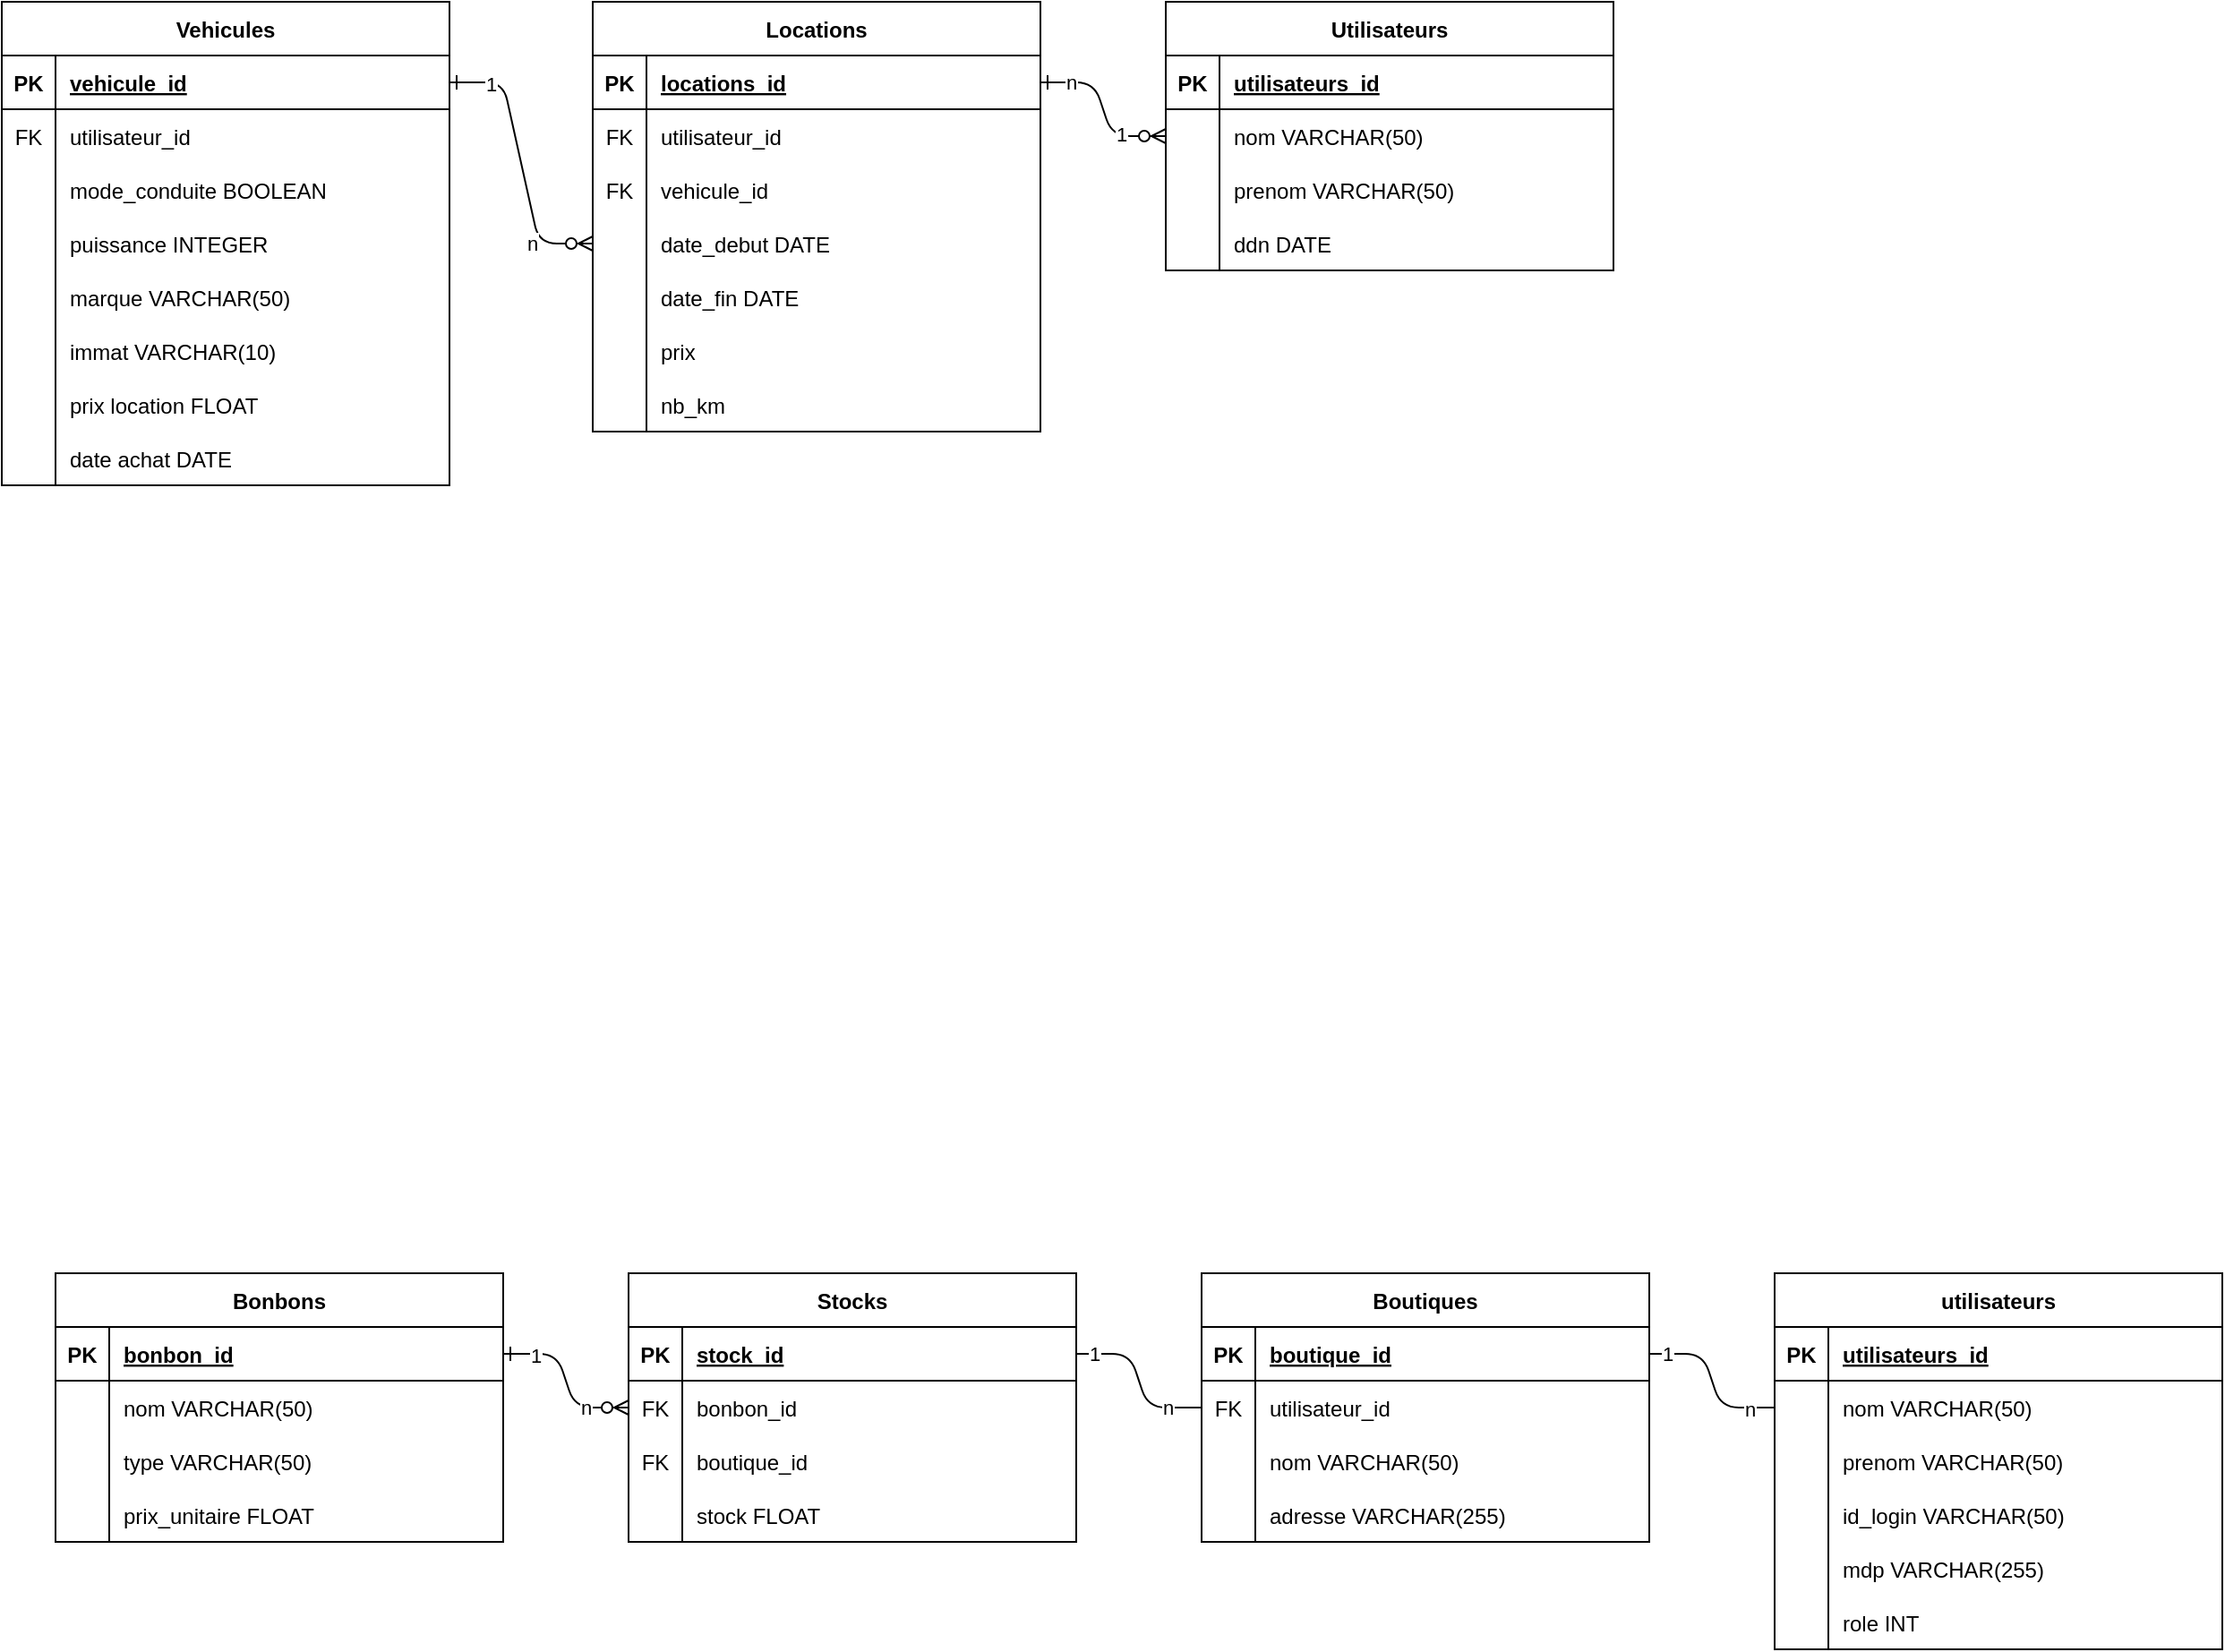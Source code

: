 <mxfile version="24.4.10" type="github">
  <diagram id="R2lEEEUBdFMjLlhIrx00" name="Page-1">
    <mxGraphModel dx="1050" dy="530" grid="1" gridSize="10" guides="1" tooltips="1" connect="1" arrows="1" fold="1" page="1" pageScale="1" pageWidth="1100" pageHeight="850" math="0" shadow="0" extFonts="Permanent Marker^https://fonts.googleapis.com/css?family=Permanent+Marker">
      <root>
        <mxCell id="0" />
        <mxCell id="1" parent="0" />
        <mxCell id="C-vyLk0tnHw3VtMMgP7b-1" value="" style="edgeStyle=entityRelationEdgeStyle;endArrow=ERzeroToMany;startArrow=ERone;endFill=1;startFill=0;exitX=1;exitY=0.5;exitDx=0;exitDy=0;entryX=0;entryY=0.5;entryDx=0;entryDy=0;" parent="1" source="C-vyLk0tnHw3VtMMgP7b-14" target="C-vyLk0tnHw3VtMMgP7b-6" edge="1">
          <mxGeometry width="100" height="100" relative="1" as="geometry">
            <mxPoint x="280" y="610" as="sourcePoint" />
            <mxPoint x="650" y="55" as="targetPoint" />
          </mxGeometry>
        </mxCell>
        <mxCell id="DMLBAsbQ8ZLE9mBOTX4F-30" value="n" style="edgeLabel;html=1;align=center;verticalAlign=middle;resizable=0;points=[];" parent="C-vyLk0tnHw3VtMMgP7b-1" vertex="1" connectable="0">
          <mxGeometry x="-0.82" relative="1" as="geometry">
            <mxPoint x="9" as="offset" />
          </mxGeometry>
        </mxCell>
        <mxCell id="DMLBAsbQ8ZLE9mBOTX4F-31" value="1" style="edgeLabel;html=1;align=center;verticalAlign=middle;resizable=0;points=[];" parent="C-vyLk0tnHw3VtMMgP7b-1" vertex="1" connectable="0">
          <mxGeometry x="0.692" y="1" relative="1" as="geometry">
            <mxPoint x="-11" as="offset" />
          </mxGeometry>
        </mxCell>
        <mxCell id="C-vyLk0tnHw3VtMMgP7b-12" value="" style="edgeStyle=entityRelationEdgeStyle;endArrow=ERzeroToMany;startArrow=ERone;endFill=1;startFill=0;exitX=1;exitY=0.5;exitDx=0;exitDy=0;" parent="1" source="C-vyLk0tnHw3VtMMgP7b-24" target="C-vyLk0tnHw3VtMMgP7b-17" edge="1">
          <mxGeometry width="100" height="100" relative="1" as="geometry">
            <mxPoint x="330" y="120" as="sourcePoint" />
            <mxPoint x="400" y="95" as="targetPoint" />
          </mxGeometry>
        </mxCell>
        <mxCell id="DMLBAsbQ8ZLE9mBOTX4F-35" value="n" style="edgeLabel;html=1;align=center;verticalAlign=middle;resizable=0;points=[];" parent="C-vyLk0tnHw3VtMMgP7b-12" vertex="1" connectable="0">
          <mxGeometry x="0.651" relative="1" as="geometry">
            <mxPoint x="-8" as="offset" />
          </mxGeometry>
        </mxCell>
        <mxCell id="DMLBAsbQ8ZLE9mBOTX4F-36" value="1" style="edgeLabel;html=1;align=center;verticalAlign=middle;resizable=0;points=[];" parent="C-vyLk0tnHw3VtMMgP7b-12" vertex="1" connectable="0">
          <mxGeometry x="-0.836" y="-1" relative="1" as="geometry">
            <mxPoint x="10" as="offset" />
          </mxGeometry>
        </mxCell>
        <mxCell id="C-vyLk0tnHw3VtMMgP7b-2" value="Utilisateurs" style="shape=table;startSize=30;container=1;collapsible=1;childLayout=tableLayout;fixedRows=1;rowLines=0;fontStyle=1;align=center;resizeLast=1;" parent="1" vertex="1">
          <mxGeometry x="660" y="10" width="250" height="150" as="geometry" />
        </mxCell>
        <mxCell id="C-vyLk0tnHw3VtMMgP7b-3" value="" style="shape=partialRectangle;collapsible=0;dropTarget=0;pointerEvents=0;fillColor=none;points=[[0,0.5],[1,0.5]];portConstraint=eastwest;top=0;left=0;right=0;bottom=1;" parent="C-vyLk0tnHw3VtMMgP7b-2" vertex="1">
          <mxGeometry y="30" width="250" height="30" as="geometry" />
        </mxCell>
        <mxCell id="C-vyLk0tnHw3VtMMgP7b-4" value="PK" style="shape=partialRectangle;overflow=hidden;connectable=0;fillColor=none;top=0;left=0;bottom=0;right=0;fontStyle=1;" parent="C-vyLk0tnHw3VtMMgP7b-3" vertex="1">
          <mxGeometry width="30" height="30" as="geometry">
            <mxRectangle width="30" height="30" as="alternateBounds" />
          </mxGeometry>
        </mxCell>
        <mxCell id="C-vyLk0tnHw3VtMMgP7b-5" value="utilisateurs_id" style="shape=partialRectangle;overflow=hidden;connectable=0;fillColor=none;top=0;left=0;bottom=0;right=0;align=left;spacingLeft=6;fontStyle=5;" parent="C-vyLk0tnHw3VtMMgP7b-3" vertex="1">
          <mxGeometry x="30" width="220" height="30" as="geometry">
            <mxRectangle width="220" height="30" as="alternateBounds" />
          </mxGeometry>
        </mxCell>
        <mxCell id="C-vyLk0tnHw3VtMMgP7b-6" value="" style="shape=partialRectangle;collapsible=0;dropTarget=0;pointerEvents=0;fillColor=none;points=[[0,0.5],[1,0.5]];portConstraint=eastwest;top=0;left=0;right=0;bottom=0;" parent="C-vyLk0tnHw3VtMMgP7b-2" vertex="1">
          <mxGeometry y="60" width="250" height="30" as="geometry" />
        </mxCell>
        <mxCell id="C-vyLk0tnHw3VtMMgP7b-7" value="" style="shape=partialRectangle;overflow=hidden;connectable=0;fillColor=none;top=0;left=0;bottom=0;right=0;" parent="C-vyLk0tnHw3VtMMgP7b-6" vertex="1">
          <mxGeometry width="30" height="30" as="geometry">
            <mxRectangle width="30" height="30" as="alternateBounds" />
          </mxGeometry>
        </mxCell>
        <mxCell id="C-vyLk0tnHw3VtMMgP7b-8" value="nom VARCHAR(50)" style="shape=partialRectangle;overflow=hidden;connectable=0;fillColor=none;top=0;left=0;bottom=0;right=0;align=left;spacingLeft=6;" parent="C-vyLk0tnHw3VtMMgP7b-6" vertex="1">
          <mxGeometry x="30" width="220" height="30" as="geometry">
            <mxRectangle width="220" height="30" as="alternateBounds" />
          </mxGeometry>
        </mxCell>
        <mxCell id="C-vyLk0tnHw3VtMMgP7b-9" value="" style="shape=partialRectangle;collapsible=0;dropTarget=0;pointerEvents=0;fillColor=none;points=[[0,0.5],[1,0.5]];portConstraint=eastwest;top=0;left=0;right=0;bottom=0;" parent="C-vyLk0tnHw3VtMMgP7b-2" vertex="1">
          <mxGeometry y="90" width="250" height="30" as="geometry" />
        </mxCell>
        <mxCell id="C-vyLk0tnHw3VtMMgP7b-10" value="" style="shape=partialRectangle;overflow=hidden;connectable=0;fillColor=none;top=0;left=0;bottom=0;right=0;" parent="C-vyLk0tnHw3VtMMgP7b-9" vertex="1">
          <mxGeometry width="30" height="30" as="geometry">
            <mxRectangle width="30" height="30" as="alternateBounds" />
          </mxGeometry>
        </mxCell>
        <mxCell id="C-vyLk0tnHw3VtMMgP7b-11" value="prenom VARCHAR(50)" style="shape=partialRectangle;overflow=hidden;connectable=0;fillColor=none;top=0;left=0;bottom=0;right=0;align=left;spacingLeft=6;" parent="C-vyLk0tnHw3VtMMgP7b-9" vertex="1">
          <mxGeometry x="30" width="220" height="30" as="geometry">
            <mxRectangle width="220" height="30" as="alternateBounds" />
          </mxGeometry>
        </mxCell>
        <mxCell id="DMLBAsbQ8ZLE9mBOTX4F-8" style="shape=partialRectangle;collapsible=0;dropTarget=0;pointerEvents=0;fillColor=none;points=[[0,0.5],[1,0.5]];portConstraint=eastwest;top=0;left=0;right=0;bottom=0;" parent="C-vyLk0tnHw3VtMMgP7b-2" vertex="1">
          <mxGeometry y="120" width="250" height="30" as="geometry" />
        </mxCell>
        <mxCell id="DMLBAsbQ8ZLE9mBOTX4F-9" style="shape=partialRectangle;overflow=hidden;connectable=0;fillColor=none;top=0;left=0;bottom=0;right=0;" parent="DMLBAsbQ8ZLE9mBOTX4F-8" vertex="1">
          <mxGeometry width="30" height="30" as="geometry">
            <mxRectangle width="30" height="30" as="alternateBounds" />
          </mxGeometry>
        </mxCell>
        <mxCell id="DMLBAsbQ8ZLE9mBOTX4F-10" value="ddn DATE" style="shape=partialRectangle;overflow=hidden;connectable=0;fillColor=none;top=0;left=0;bottom=0;right=0;align=left;spacingLeft=6;" parent="DMLBAsbQ8ZLE9mBOTX4F-8" vertex="1">
          <mxGeometry x="30" width="220" height="30" as="geometry">
            <mxRectangle width="220" height="30" as="alternateBounds" />
          </mxGeometry>
        </mxCell>
        <mxCell id="C-vyLk0tnHw3VtMMgP7b-13" value="Locations" style="shape=table;startSize=30;container=1;collapsible=1;childLayout=tableLayout;fixedRows=1;rowLines=0;fontStyle=1;align=center;resizeLast=1;" parent="1" vertex="1">
          <mxGeometry x="340" y="10" width="250" height="240" as="geometry" />
        </mxCell>
        <mxCell id="C-vyLk0tnHw3VtMMgP7b-14" value="" style="shape=partialRectangle;collapsible=0;dropTarget=0;pointerEvents=0;fillColor=none;points=[[0,0.5],[1,0.5]];portConstraint=eastwest;top=0;left=0;right=0;bottom=1;" parent="C-vyLk0tnHw3VtMMgP7b-13" vertex="1">
          <mxGeometry y="30" width="250" height="30" as="geometry" />
        </mxCell>
        <mxCell id="C-vyLk0tnHw3VtMMgP7b-15" value="PK" style="shape=partialRectangle;overflow=hidden;connectable=0;fillColor=none;top=0;left=0;bottom=0;right=0;fontStyle=1;" parent="C-vyLk0tnHw3VtMMgP7b-14" vertex="1">
          <mxGeometry width="30" height="30" as="geometry">
            <mxRectangle width="30" height="30" as="alternateBounds" />
          </mxGeometry>
        </mxCell>
        <mxCell id="C-vyLk0tnHw3VtMMgP7b-16" value="locations_id" style="shape=partialRectangle;overflow=hidden;connectable=0;fillColor=none;top=0;left=0;bottom=0;right=0;align=left;spacingLeft=6;fontStyle=5;" parent="C-vyLk0tnHw3VtMMgP7b-14" vertex="1">
          <mxGeometry x="30" width="220" height="30" as="geometry">
            <mxRectangle width="220" height="30" as="alternateBounds" />
          </mxGeometry>
        </mxCell>
        <mxCell id="DMLBAsbQ8ZLE9mBOTX4F-37" style="shape=partialRectangle;collapsible=0;dropTarget=0;pointerEvents=0;fillColor=none;points=[[0,0.5],[1,0.5]];portConstraint=eastwest;top=0;left=0;right=0;bottom=0;" parent="C-vyLk0tnHw3VtMMgP7b-13" vertex="1">
          <mxGeometry y="60" width="250" height="30" as="geometry" />
        </mxCell>
        <mxCell id="DMLBAsbQ8ZLE9mBOTX4F-38" value="FK" style="shape=partialRectangle;overflow=hidden;connectable=0;fillColor=none;top=0;left=0;bottom=0;right=0;" parent="DMLBAsbQ8ZLE9mBOTX4F-37" vertex="1">
          <mxGeometry width="30" height="30" as="geometry">
            <mxRectangle width="30" height="30" as="alternateBounds" />
          </mxGeometry>
        </mxCell>
        <mxCell id="DMLBAsbQ8ZLE9mBOTX4F-39" value="utilisateur_id" style="shape=partialRectangle;overflow=hidden;connectable=0;fillColor=none;top=0;left=0;bottom=0;right=0;align=left;spacingLeft=6;" parent="DMLBAsbQ8ZLE9mBOTX4F-37" vertex="1">
          <mxGeometry x="30" width="220" height="30" as="geometry">
            <mxRectangle width="220" height="30" as="alternateBounds" />
          </mxGeometry>
        </mxCell>
        <mxCell id="DMLBAsbQ8ZLE9mBOTX4F-40" style="shape=partialRectangle;collapsible=0;dropTarget=0;pointerEvents=0;fillColor=none;points=[[0,0.5],[1,0.5]];portConstraint=eastwest;top=0;left=0;right=0;bottom=0;" parent="C-vyLk0tnHw3VtMMgP7b-13" vertex="1">
          <mxGeometry y="90" width="250" height="30" as="geometry" />
        </mxCell>
        <mxCell id="DMLBAsbQ8ZLE9mBOTX4F-41" value="FK" style="shape=partialRectangle;overflow=hidden;connectable=0;fillColor=none;top=0;left=0;bottom=0;right=0;" parent="DMLBAsbQ8ZLE9mBOTX4F-40" vertex="1">
          <mxGeometry width="30" height="30" as="geometry">
            <mxRectangle width="30" height="30" as="alternateBounds" />
          </mxGeometry>
        </mxCell>
        <mxCell id="DMLBAsbQ8ZLE9mBOTX4F-42" value="vehicule_id" style="shape=partialRectangle;overflow=hidden;connectable=0;fillColor=none;top=0;left=0;bottom=0;right=0;align=left;spacingLeft=6;" parent="DMLBAsbQ8ZLE9mBOTX4F-40" vertex="1">
          <mxGeometry x="30" width="220" height="30" as="geometry">
            <mxRectangle width="220" height="30" as="alternateBounds" />
          </mxGeometry>
        </mxCell>
        <mxCell id="C-vyLk0tnHw3VtMMgP7b-17" value="" style="shape=partialRectangle;collapsible=0;dropTarget=0;pointerEvents=0;fillColor=none;points=[[0,0.5],[1,0.5]];portConstraint=eastwest;top=0;left=0;right=0;bottom=0;" parent="C-vyLk0tnHw3VtMMgP7b-13" vertex="1">
          <mxGeometry y="120" width="250" height="30" as="geometry" />
        </mxCell>
        <mxCell id="C-vyLk0tnHw3VtMMgP7b-18" value="" style="shape=partialRectangle;overflow=hidden;connectable=0;fillColor=none;top=0;left=0;bottom=0;right=0;" parent="C-vyLk0tnHw3VtMMgP7b-17" vertex="1">
          <mxGeometry width="30" height="30" as="geometry">
            <mxRectangle width="30" height="30" as="alternateBounds" />
          </mxGeometry>
        </mxCell>
        <mxCell id="C-vyLk0tnHw3VtMMgP7b-19" value="date_debut DATE" style="shape=partialRectangle;overflow=hidden;connectable=0;fillColor=none;top=0;left=0;bottom=0;right=0;align=left;spacingLeft=6;" parent="C-vyLk0tnHw3VtMMgP7b-17" vertex="1">
          <mxGeometry x="30" width="220" height="30" as="geometry">
            <mxRectangle width="220" height="30" as="alternateBounds" />
          </mxGeometry>
        </mxCell>
        <mxCell id="C-vyLk0tnHw3VtMMgP7b-20" value="" style="shape=partialRectangle;collapsible=0;dropTarget=0;pointerEvents=0;fillColor=none;points=[[0,0.5],[1,0.5]];portConstraint=eastwest;top=0;left=0;right=0;bottom=0;" parent="C-vyLk0tnHw3VtMMgP7b-13" vertex="1">
          <mxGeometry y="150" width="250" height="30" as="geometry" />
        </mxCell>
        <mxCell id="C-vyLk0tnHw3VtMMgP7b-21" value="" style="shape=partialRectangle;overflow=hidden;connectable=0;fillColor=none;top=0;left=0;bottom=0;right=0;" parent="C-vyLk0tnHw3VtMMgP7b-20" vertex="1">
          <mxGeometry width="30" height="30" as="geometry">
            <mxRectangle width="30" height="30" as="alternateBounds" />
          </mxGeometry>
        </mxCell>
        <mxCell id="C-vyLk0tnHw3VtMMgP7b-22" value="date_fin DATE" style="shape=partialRectangle;overflow=hidden;connectable=0;fillColor=none;top=0;left=0;bottom=0;right=0;align=left;spacingLeft=6;" parent="C-vyLk0tnHw3VtMMgP7b-20" vertex="1">
          <mxGeometry x="30" width="220" height="30" as="geometry">
            <mxRectangle width="220" height="30" as="alternateBounds" />
          </mxGeometry>
        </mxCell>
        <mxCell id="DMLBAsbQ8ZLE9mBOTX4F-5" style="shape=partialRectangle;collapsible=0;dropTarget=0;pointerEvents=0;fillColor=none;points=[[0,0.5],[1,0.5]];portConstraint=eastwest;top=0;left=0;right=0;bottom=0;" parent="C-vyLk0tnHw3VtMMgP7b-13" vertex="1">
          <mxGeometry y="180" width="250" height="30" as="geometry" />
        </mxCell>
        <mxCell id="DMLBAsbQ8ZLE9mBOTX4F-6" style="shape=partialRectangle;overflow=hidden;connectable=0;fillColor=none;top=0;left=0;bottom=0;right=0;" parent="DMLBAsbQ8ZLE9mBOTX4F-5" vertex="1">
          <mxGeometry width="30" height="30" as="geometry">
            <mxRectangle width="30" height="30" as="alternateBounds" />
          </mxGeometry>
        </mxCell>
        <mxCell id="DMLBAsbQ8ZLE9mBOTX4F-7" value="prix" style="shape=partialRectangle;overflow=hidden;connectable=0;fillColor=none;top=0;left=0;bottom=0;right=0;align=left;spacingLeft=6;" parent="DMLBAsbQ8ZLE9mBOTX4F-5" vertex="1">
          <mxGeometry x="30" width="220" height="30" as="geometry">
            <mxRectangle width="220" height="30" as="alternateBounds" />
          </mxGeometry>
        </mxCell>
        <mxCell id="DMLBAsbQ8ZLE9mBOTX4F-11" style="shape=partialRectangle;collapsible=0;dropTarget=0;pointerEvents=0;fillColor=none;points=[[0,0.5],[1,0.5]];portConstraint=eastwest;top=0;left=0;right=0;bottom=0;" parent="C-vyLk0tnHw3VtMMgP7b-13" vertex="1">
          <mxGeometry y="210" width="250" height="30" as="geometry" />
        </mxCell>
        <mxCell id="DMLBAsbQ8ZLE9mBOTX4F-12" style="shape=partialRectangle;overflow=hidden;connectable=0;fillColor=none;top=0;left=0;bottom=0;right=0;" parent="DMLBAsbQ8ZLE9mBOTX4F-11" vertex="1">
          <mxGeometry width="30" height="30" as="geometry">
            <mxRectangle width="30" height="30" as="alternateBounds" />
          </mxGeometry>
        </mxCell>
        <mxCell id="DMLBAsbQ8ZLE9mBOTX4F-13" value="nb_km" style="shape=partialRectangle;overflow=hidden;connectable=0;fillColor=none;top=0;left=0;bottom=0;right=0;align=left;spacingLeft=6;" parent="DMLBAsbQ8ZLE9mBOTX4F-11" vertex="1">
          <mxGeometry x="30" width="220" height="30" as="geometry">
            <mxRectangle width="220" height="30" as="alternateBounds" />
          </mxGeometry>
        </mxCell>
        <mxCell id="C-vyLk0tnHw3VtMMgP7b-23" value="Vehicules" style="shape=table;startSize=30;container=1;collapsible=1;childLayout=tableLayout;fixedRows=1;rowLines=0;fontStyle=1;align=center;resizeLast=1;" parent="1" vertex="1">
          <mxGeometry x="10" y="10" width="250" height="270" as="geometry">
            <mxRectangle x="120" y="120" width="90" height="30" as="alternateBounds" />
          </mxGeometry>
        </mxCell>
        <mxCell id="C-vyLk0tnHw3VtMMgP7b-24" value="" style="shape=partialRectangle;collapsible=0;dropTarget=0;pointerEvents=0;fillColor=none;points=[[0,0.5],[1,0.5]];portConstraint=eastwest;top=0;left=0;right=0;bottom=1;" parent="C-vyLk0tnHw3VtMMgP7b-23" vertex="1">
          <mxGeometry y="30" width="250" height="30" as="geometry" />
        </mxCell>
        <mxCell id="C-vyLk0tnHw3VtMMgP7b-25" value="PK" style="shape=partialRectangle;overflow=hidden;connectable=0;fillColor=none;top=0;left=0;bottom=0;right=0;fontStyle=1;" parent="C-vyLk0tnHw3VtMMgP7b-24" vertex="1">
          <mxGeometry width="30" height="30" as="geometry">
            <mxRectangle width="30" height="30" as="alternateBounds" />
          </mxGeometry>
        </mxCell>
        <mxCell id="C-vyLk0tnHw3VtMMgP7b-26" value="vehicule_id" style="shape=partialRectangle;overflow=hidden;connectable=0;fillColor=none;top=0;left=0;bottom=0;right=0;align=left;spacingLeft=6;fontStyle=5;" parent="C-vyLk0tnHw3VtMMgP7b-24" vertex="1">
          <mxGeometry x="30" width="220" height="30" as="geometry">
            <mxRectangle width="220" height="30" as="alternateBounds" />
          </mxGeometry>
        </mxCell>
        <mxCell id="DMLBAsbQ8ZLE9mBOTX4F-32" style="shape=partialRectangle;collapsible=0;dropTarget=0;pointerEvents=0;fillColor=none;points=[[0,0.5],[1,0.5]];portConstraint=eastwest;top=0;left=0;right=0;bottom=0;" parent="C-vyLk0tnHw3VtMMgP7b-23" vertex="1">
          <mxGeometry y="60" width="250" height="30" as="geometry" />
        </mxCell>
        <mxCell id="DMLBAsbQ8ZLE9mBOTX4F-33" value="FK" style="shape=partialRectangle;overflow=hidden;connectable=0;fillColor=none;top=0;left=0;bottom=0;right=0;" parent="DMLBAsbQ8ZLE9mBOTX4F-32" vertex="1">
          <mxGeometry width="30" height="30" as="geometry">
            <mxRectangle width="30" height="30" as="alternateBounds" />
          </mxGeometry>
        </mxCell>
        <mxCell id="DMLBAsbQ8ZLE9mBOTX4F-34" value="utilisateur_id" style="shape=partialRectangle;overflow=hidden;connectable=0;fillColor=none;top=0;left=0;bottom=0;right=0;align=left;spacingLeft=6;" parent="DMLBAsbQ8ZLE9mBOTX4F-32" vertex="1">
          <mxGeometry x="30" width="220" height="30" as="geometry">
            <mxRectangle width="220" height="30" as="alternateBounds" />
          </mxGeometry>
        </mxCell>
        <mxCell id="C-vyLk0tnHw3VtMMgP7b-27" value="" style="shape=partialRectangle;collapsible=0;dropTarget=0;pointerEvents=0;fillColor=none;points=[[0,0.5],[1,0.5]];portConstraint=eastwest;top=0;left=0;right=0;bottom=0;" parent="C-vyLk0tnHw3VtMMgP7b-23" vertex="1">
          <mxGeometry y="90" width="250" height="30" as="geometry" />
        </mxCell>
        <mxCell id="C-vyLk0tnHw3VtMMgP7b-28" value="" style="shape=partialRectangle;overflow=hidden;connectable=0;fillColor=none;top=0;left=0;bottom=0;right=0;" parent="C-vyLk0tnHw3VtMMgP7b-27" vertex="1">
          <mxGeometry width="30" height="30" as="geometry">
            <mxRectangle width="30" height="30" as="alternateBounds" />
          </mxGeometry>
        </mxCell>
        <mxCell id="C-vyLk0tnHw3VtMMgP7b-29" value="mode_conduite BOOLEAN" style="shape=partialRectangle;overflow=hidden;connectable=0;fillColor=none;top=0;left=0;bottom=0;right=0;align=left;spacingLeft=6;" parent="C-vyLk0tnHw3VtMMgP7b-27" vertex="1">
          <mxGeometry x="30" width="220" height="30" as="geometry">
            <mxRectangle width="220" height="30" as="alternateBounds" />
          </mxGeometry>
        </mxCell>
        <mxCell id="DMLBAsbQ8ZLE9mBOTX4F-27" style="shape=partialRectangle;collapsible=0;dropTarget=0;pointerEvents=0;fillColor=none;points=[[0,0.5],[1,0.5]];portConstraint=eastwest;top=0;left=0;right=0;bottom=0;" parent="C-vyLk0tnHw3VtMMgP7b-23" vertex="1">
          <mxGeometry y="120" width="250" height="30" as="geometry" />
        </mxCell>
        <mxCell id="DMLBAsbQ8ZLE9mBOTX4F-28" style="shape=partialRectangle;overflow=hidden;connectable=0;fillColor=none;top=0;left=0;bottom=0;right=0;" parent="DMLBAsbQ8ZLE9mBOTX4F-27" vertex="1">
          <mxGeometry width="30" height="30" as="geometry">
            <mxRectangle width="30" height="30" as="alternateBounds" />
          </mxGeometry>
        </mxCell>
        <mxCell id="DMLBAsbQ8ZLE9mBOTX4F-29" value="puissance INTEGER" style="shape=partialRectangle;overflow=hidden;connectable=0;fillColor=none;top=0;left=0;bottom=0;right=0;align=left;spacingLeft=6;" parent="DMLBAsbQ8ZLE9mBOTX4F-27" vertex="1">
          <mxGeometry x="30" width="220" height="30" as="geometry">
            <mxRectangle width="220" height="30" as="alternateBounds" />
          </mxGeometry>
        </mxCell>
        <mxCell id="DMLBAsbQ8ZLE9mBOTX4F-24" style="shape=partialRectangle;collapsible=0;dropTarget=0;pointerEvents=0;fillColor=none;points=[[0,0.5],[1,0.5]];portConstraint=eastwest;top=0;left=0;right=0;bottom=0;" parent="C-vyLk0tnHw3VtMMgP7b-23" vertex="1">
          <mxGeometry y="150" width="250" height="30" as="geometry" />
        </mxCell>
        <mxCell id="DMLBAsbQ8ZLE9mBOTX4F-25" style="shape=partialRectangle;overflow=hidden;connectable=0;fillColor=none;top=0;left=0;bottom=0;right=0;" parent="DMLBAsbQ8ZLE9mBOTX4F-24" vertex="1">
          <mxGeometry width="30" height="30" as="geometry">
            <mxRectangle width="30" height="30" as="alternateBounds" />
          </mxGeometry>
        </mxCell>
        <mxCell id="DMLBAsbQ8ZLE9mBOTX4F-26" value="marque VARCHAR(50)" style="shape=partialRectangle;overflow=hidden;connectable=0;fillColor=none;top=0;left=0;bottom=0;right=0;align=left;spacingLeft=6;" parent="DMLBAsbQ8ZLE9mBOTX4F-24" vertex="1">
          <mxGeometry x="30" width="220" height="30" as="geometry">
            <mxRectangle width="220" height="30" as="alternateBounds" />
          </mxGeometry>
        </mxCell>
        <mxCell id="DMLBAsbQ8ZLE9mBOTX4F-21" style="shape=partialRectangle;collapsible=0;dropTarget=0;pointerEvents=0;fillColor=none;points=[[0,0.5],[1,0.5]];portConstraint=eastwest;top=0;left=0;right=0;bottom=0;" parent="C-vyLk0tnHw3VtMMgP7b-23" vertex="1">
          <mxGeometry y="180" width="250" height="30" as="geometry" />
        </mxCell>
        <mxCell id="DMLBAsbQ8ZLE9mBOTX4F-22" style="shape=partialRectangle;overflow=hidden;connectable=0;fillColor=none;top=0;left=0;bottom=0;right=0;" parent="DMLBAsbQ8ZLE9mBOTX4F-21" vertex="1">
          <mxGeometry width="30" height="30" as="geometry">
            <mxRectangle width="30" height="30" as="alternateBounds" />
          </mxGeometry>
        </mxCell>
        <mxCell id="DMLBAsbQ8ZLE9mBOTX4F-23" value="immat VARCHAR(10)" style="shape=partialRectangle;overflow=hidden;connectable=0;fillColor=none;top=0;left=0;bottom=0;right=0;align=left;spacingLeft=6;" parent="DMLBAsbQ8ZLE9mBOTX4F-21" vertex="1">
          <mxGeometry x="30" width="220" height="30" as="geometry">
            <mxRectangle width="220" height="30" as="alternateBounds" />
          </mxGeometry>
        </mxCell>
        <mxCell id="DMLBAsbQ8ZLE9mBOTX4F-18" style="shape=partialRectangle;collapsible=0;dropTarget=0;pointerEvents=0;fillColor=none;points=[[0,0.5],[1,0.5]];portConstraint=eastwest;top=0;left=0;right=0;bottom=0;" parent="C-vyLk0tnHw3VtMMgP7b-23" vertex="1">
          <mxGeometry y="210" width="250" height="30" as="geometry" />
        </mxCell>
        <mxCell id="DMLBAsbQ8ZLE9mBOTX4F-19" style="shape=partialRectangle;overflow=hidden;connectable=0;fillColor=none;top=0;left=0;bottom=0;right=0;" parent="DMLBAsbQ8ZLE9mBOTX4F-18" vertex="1">
          <mxGeometry width="30" height="30" as="geometry">
            <mxRectangle width="30" height="30" as="alternateBounds" />
          </mxGeometry>
        </mxCell>
        <mxCell id="DMLBAsbQ8ZLE9mBOTX4F-20" value="prix location FLOAT" style="shape=partialRectangle;overflow=hidden;connectable=0;fillColor=none;top=0;left=0;bottom=0;right=0;align=left;spacingLeft=6;" parent="DMLBAsbQ8ZLE9mBOTX4F-18" vertex="1">
          <mxGeometry x="30" width="220" height="30" as="geometry">
            <mxRectangle width="220" height="30" as="alternateBounds" />
          </mxGeometry>
        </mxCell>
        <mxCell id="DMLBAsbQ8ZLE9mBOTX4F-15" style="shape=partialRectangle;collapsible=0;dropTarget=0;pointerEvents=0;fillColor=none;points=[[0,0.5],[1,0.5]];portConstraint=eastwest;top=0;left=0;right=0;bottom=0;" parent="C-vyLk0tnHw3VtMMgP7b-23" vertex="1">
          <mxGeometry y="240" width="250" height="30" as="geometry" />
        </mxCell>
        <mxCell id="DMLBAsbQ8ZLE9mBOTX4F-16" style="shape=partialRectangle;overflow=hidden;connectable=0;fillColor=none;top=0;left=0;bottom=0;right=0;" parent="DMLBAsbQ8ZLE9mBOTX4F-15" vertex="1">
          <mxGeometry width="30" height="30" as="geometry">
            <mxRectangle width="30" height="30" as="alternateBounds" />
          </mxGeometry>
        </mxCell>
        <mxCell id="DMLBAsbQ8ZLE9mBOTX4F-17" value="date achat DATE" style="shape=partialRectangle;overflow=hidden;connectable=0;fillColor=none;top=0;left=0;bottom=0;right=0;align=left;spacingLeft=6;" parent="DMLBAsbQ8ZLE9mBOTX4F-15" vertex="1">
          <mxGeometry x="30" width="220" height="30" as="geometry">
            <mxRectangle width="220" height="30" as="alternateBounds" />
          </mxGeometry>
        </mxCell>
        <mxCell id="LgC-0CYl4SfMzwwXoW1B-67" value="" style="edgeStyle=entityRelationEdgeStyle;endArrow=none;startArrow=none;endFill=0;startFill=0;entryX=0;entryY=0.5;entryDx=0;entryDy=0;exitX=1;exitY=0.5;exitDx=0;exitDy=0;" parent="1" source="LgC-0CYl4SfMzwwXoW1B-87" target="wCbGgRZmg9w4R7sddMfv-28" edge="1">
          <mxGeometry width="100" height="100" relative="1" as="geometry">
            <mxPoint x="624" y="740" as="sourcePoint" />
            <mxPoint x="720" y="645" as="targetPoint" />
          </mxGeometry>
        </mxCell>
        <mxCell id="tvZHirwViCsV2st2SNBB-3" value="1" style="edgeLabel;html=1;align=center;verticalAlign=middle;resizable=0;points=[];" parent="LgC-0CYl4SfMzwwXoW1B-67" vertex="1" connectable="0">
          <mxGeometry x="-0.779" relative="1" as="geometry">
            <mxPoint as="offset" />
          </mxGeometry>
        </mxCell>
        <mxCell id="tvZHirwViCsV2st2SNBB-4" value="n" style="edgeLabel;html=1;align=center;verticalAlign=middle;resizable=0;points=[];" parent="LgC-0CYl4SfMzwwXoW1B-67" vertex="1" connectable="0">
          <mxGeometry x="0.684" y="-1" relative="1" as="geometry">
            <mxPoint as="offset" />
          </mxGeometry>
        </mxCell>
        <mxCell id="LgC-0CYl4SfMzwwXoW1B-70" value="" style="edgeStyle=entityRelationEdgeStyle;endArrow=ERzeroToMany;startArrow=ERone;endFill=1;startFill=0;exitX=1;exitY=0.5;exitDx=0;exitDy=0;entryX=0;entryY=0.5;entryDx=0;entryDy=0;" parent="1" source="LgC-0CYl4SfMzwwXoW1B-109" target="zTuArHQAJUZHWdXfzfJO-28" edge="1">
          <mxGeometry width="100" height="100" relative="1" as="geometry">
            <mxPoint x="360" y="820" as="sourcePoint" />
            <mxPoint x="430" y="795" as="targetPoint" />
          </mxGeometry>
        </mxCell>
        <mxCell id="LgC-0CYl4SfMzwwXoW1B-71" value="n" style="edgeLabel;html=1;align=center;verticalAlign=middle;resizable=0;points=[];" parent="LgC-0CYl4SfMzwwXoW1B-70" vertex="1" connectable="0">
          <mxGeometry x="0.651" relative="1" as="geometry">
            <mxPoint x="-8" as="offset" />
          </mxGeometry>
        </mxCell>
        <mxCell id="LgC-0CYl4SfMzwwXoW1B-72" value="1" style="edgeLabel;html=1;align=center;verticalAlign=middle;resizable=0;points=[];" parent="LgC-0CYl4SfMzwwXoW1B-70" vertex="1" connectable="0">
          <mxGeometry x="-0.836" y="-1" relative="1" as="geometry">
            <mxPoint x="10" as="offset" />
          </mxGeometry>
        </mxCell>
        <mxCell id="LgC-0CYl4SfMzwwXoW1B-73" value="utilisateurs" style="shape=table;startSize=30;container=1;collapsible=1;childLayout=tableLayout;fixedRows=1;rowLines=0;fontStyle=1;align=center;resizeLast=1;" parent="1" vertex="1">
          <mxGeometry x="1000" y="720" width="250" height="210" as="geometry" />
        </mxCell>
        <mxCell id="LgC-0CYl4SfMzwwXoW1B-74" value="" style="shape=partialRectangle;collapsible=0;dropTarget=0;pointerEvents=0;fillColor=none;points=[[0,0.5],[1,0.5]];portConstraint=eastwest;top=0;left=0;right=0;bottom=1;" parent="LgC-0CYl4SfMzwwXoW1B-73" vertex="1">
          <mxGeometry y="30" width="250" height="30" as="geometry" />
        </mxCell>
        <mxCell id="LgC-0CYl4SfMzwwXoW1B-75" value="PK" style="shape=partialRectangle;overflow=hidden;connectable=0;fillColor=none;top=0;left=0;bottom=0;right=0;fontStyle=1;" parent="LgC-0CYl4SfMzwwXoW1B-74" vertex="1">
          <mxGeometry width="30" height="30" as="geometry">
            <mxRectangle width="30" height="30" as="alternateBounds" />
          </mxGeometry>
        </mxCell>
        <mxCell id="LgC-0CYl4SfMzwwXoW1B-76" value="utilisateurs_id" style="shape=partialRectangle;overflow=hidden;connectable=0;fillColor=none;top=0;left=0;bottom=0;right=0;align=left;spacingLeft=6;fontStyle=5;" parent="LgC-0CYl4SfMzwwXoW1B-74" vertex="1">
          <mxGeometry x="30" width="220" height="30" as="geometry">
            <mxRectangle width="220" height="30" as="alternateBounds" />
          </mxGeometry>
        </mxCell>
        <mxCell id="wCbGgRZmg9w4R7sddMfv-28" value="" style="shape=partialRectangle;collapsible=0;dropTarget=0;pointerEvents=0;fillColor=none;points=[[0,0.5],[1,0.5]];portConstraint=eastwest;top=0;left=0;right=0;bottom=0;" parent="LgC-0CYl4SfMzwwXoW1B-73" vertex="1">
          <mxGeometry y="60" width="250" height="30" as="geometry" />
        </mxCell>
        <mxCell id="wCbGgRZmg9w4R7sddMfv-29" value="" style="shape=partialRectangle;overflow=hidden;connectable=0;fillColor=none;top=0;left=0;bottom=0;right=0;" parent="wCbGgRZmg9w4R7sddMfv-28" vertex="1">
          <mxGeometry width="30" height="30" as="geometry">
            <mxRectangle width="30" height="30" as="alternateBounds" />
          </mxGeometry>
        </mxCell>
        <mxCell id="wCbGgRZmg9w4R7sddMfv-30" value="nom VARCHAR(50)" style="shape=partialRectangle;overflow=hidden;connectable=0;fillColor=none;top=0;left=0;bottom=0;right=0;align=left;spacingLeft=6;" parent="wCbGgRZmg9w4R7sddMfv-28" vertex="1">
          <mxGeometry x="30" width="220" height="30" as="geometry">
            <mxRectangle width="220" height="30" as="alternateBounds" />
          </mxGeometry>
        </mxCell>
        <mxCell id="LgC-0CYl4SfMzwwXoW1B-80" value="" style="shape=partialRectangle;collapsible=0;dropTarget=0;pointerEvents=0;fillColor=none;points=[[0,0.5],[1,0.5]];portConstraint=eastwest;top=0;left=0;right=0;bottom=0;" parent="LgC-0CYl4SfMzwwXoW1B-73" vertex="1">
          <mxGeometry y="90" width="250" height="30" as="geometry" />
        </mxCell>
        <mxCell id="LgC-0CYl4SfMzwwXoW1B-81" value="" style="shape=partialRectangle;overflow=hidden;connectable=0;fillColor=none;top=0;left=0;bottom=0;right=0;" parent="LgC-0CYl4SfMzwwXoW1B-80" vertex="1">
          <mxGeometry width="30" height="30" as="geometry">
            <mxRectangle width="30" height="30" as="alternateBounds" />
          </mxGeometry>
        </mxCell>
        <mxCell id="LgC-0CYl4SfMzwwXoW1B-82" value="prenom VARCHAR(50)" style="shape=partialRectangle;overflow=hidden;connectable=0;fillColor=none;top=0;left=0;bottom=0;right=0;align=left;spacingLeft=6;" parent="LgC-0CYl4SfMzwwXoW1B-80" vertex="1">
          <mxGeometry x="30" width="220" height="30" as="geometry">
            <mxRectangle width="220" height="30" as="alternateBounds" />
          </mxGeometry>
        </mxCell>
        <mxCell id="k6urxv88UyEoNUAv66Sj-1" style="shape=partialRectangle;collapsible=0;dropTarget=0;pointerEvents=0;fillColor=none;points=[[0,0.5],[1,0.5]];portConstraint=eastwest;top=0;left=0;right=0;bottom=0;" parent="LgC-0CYl4SfMzwwXoW1B-73" vertex="1">
          <mxGeometry y="120" width="250" height="30" as="geometry" />
        </mxCell>
        <mxCell id="k6urxv88UyEoNUAv66Sj-2" style="shape=partialRectangle;overflow=hidden;connectable=0;fillColor=none;top=0;left=0;bottom=0;right=0;" parent="k6urxv88UyEoNUAv66Sj-1" vertex="1">
          <mxGeometry width="30" height="30" as="geometry">
            <mxRectangle width="30" height="30" as="alternateBounds" />
          </mxGeometry>
        </mxCell>
        <mxCell id="k6urxv88UyEoNUAv66Sj-3" value="id_login VARCHAR(50)" style="shape=partialRectangle;overflow=hidden;connectable=0;fillColor=none;top=0;left=0;bottom=0;right=0;align=left;spacingLeft=6;" parent="k6urxv88UyEoNUAv66Sj-1" vertex="1">
          <mxGeometry x="30" width="220" height="30" as="geometry">
            <mxRectangle width="220" height="30" as="alternateBounds" />
          </mxGeometry>
        </mxCell>
        <mxCell id="wCbGgRZmg9w4R7sddMfv-4" style="shape=partialRectangle;collapsible=0;dropTarget=0;pointerEvents=0;fillColor=none;points=[[0,0.5],[1,0.5]];portConstraint=eastwest;top=0;left=0;right=0;bottom=0;" parent="LgC-0CYl4SfMzwwXoW1B-73" vertex="1">
          <mxGeometry y="150" width="250" height="30" as="geometry" />
        </mxCell>
        <mxCell id="wCbGgRZmg9w4R7sddMfv-5" style="shape=partialRectangle;overflow=hidden;connectable=0;fillColor=none;top=0;left=0;bottom=0;right=0;" parent="wCbGgRZmg9w4R7sddMfv-4" vertex="1">
          <mxGeometry width="30" height="30" as="geometry">
            <mxRectangle width="30" height="30" as="alternateBounds" />
          </mxGeometry>
        </mxCell>
        <mxCell id="wCbGgRZmg9w4R7sddMfv-6" value="mdp VARCHAR(255) " style="shape=partialRectangle;overflow=hidden;connectable=0;fillColor=none;top=0;left=0;bottom=0;right=0;align=left;spacingLeft=6;" parent="wCbGgRZmg9w4R7sddMfv-4" vertex="1">
          <mxGeometry x="30" width="220" height="30" as="geometry">
            <mxRectangle width="220" height="30" as="alternateBounds" />
          </mxGeometry>
        </mxCell>
        <mxCell id="R1VZBvStBNgkuRDnsaN--1" style="shape=partialRectangle;collapsible=0;dropTarget=0;pointerEvents=0;fillColor=none;points=[[0,0.5],[1,0.5]];portConstraint=eastwest;top=0;left=0;right=0;bottom=0;" parent="LgC-0CYl4SfMzwwXoW1B-73" vertex="1">
          <mxGeometry y="180" width="250" height="30" as="geometry" />
        </mxCell>
        <mxCell id="R1VZBvStBNgkuRDnsaN--2" style="shape=partialRectangle;overflow=hidden;connectable=0;fillColor=none;top=0;left=0;bottom=0;right=0;" parent="R1VZBvStBNgkuRDnsaN--1" vertex="1">
          <mxGeometry width="30" height="30" as="geometry">
            <mxRectangle width="30" height="30" as="alternateBounds" />
          </mxGeometry>
        </mxCell>
        <mxCell id="R1VZBvStBNgkuRDnsaN--3" value="role INT" style="shape=partialRectangle;overflow=hidden;connectable=0;fillColor=none;top=0;left=0;bottom=0;right=0;align=left;spacingLeft=6;" parent="R1VZBvStBNgkuRDnsaN--1" vertex="1">
          <mxGeometry x="30" width="220" height="30" as="geometry">
            <mxRectangle width="220" height="30" as="alternateBounds" />
          </mxGeometry>
        </mxCell>
        <mxCell id="LgC-0CYl4SfMzwwXoW1B-86" value="Boutiques" style="shape=table;startSize=30;container=1;collapsible=1;childLayout=tableLayout;fixedRows=1;rowLines=0;fontStyle=1;align=center;resizeLast=1;" parent="1" vertex="1">
          <mxGeometry x="680" y="720" width="250" height="150" as="geometry" />
        </mxCell>
        <mxCell id="LgC-0CYl4SfMzwwXoW1B-87" value="" style="shape=partialRectangle;collapsible=0;dropTarget=0;pointerEvents=0;fillColor=none;points=[[0,0.5],[1,0.5]];portConstraint=eastwest;top=0;left=0;right=0;bottom=1;" parent="LgC-0CYl4SfMzwwXoW1B-86" vertex="1">
          <mxGeometry y="30" width="250" height="30" as="geometry" />
        </mxCell>
        <mxCell id="LgC-0CYl4SfMzwwXoW1B-88" value="PK" style="shape=partialRectangle;overflow=hidden;connectable=0;fillColor=none;top=0;left=0;bottom=0;right=0;fontStyle=1;" parent="LgC-0CYl4SfMzwwXoW1B-87" vertex="1">
          <mxGeometry width="30" height="30" as="geometry">
            <mxRectangle width="30" height="30" as="alternateBounds" />
          </mxGeometry>
        </mxCell>
        <mxCell id="LgC-0CYl4SfMzwwXoW1B-89" value="boutique_id" style="shape=partialRectangle;overflow=hidden;connectable=0;fillColor=none;top=0;left=0;bottom=0;right=0;align=left;spacingLeft=6;fontStyle=5;" parent="LgC-0CYl4SfMzwwXoW1B-87" vertex="1">
          <mxGeometry x="30" width="220" height="30" as="geometry">
            <mxRectangle width="220" height="30" as="alternateBounds" />
          </mxGeometry>
        </mxCell>
        <mxCell id="LgC-0CYl4SfMzwwXoW1B-90" style="shape=partialRectangle;collapsible=0;dropTarget=0;pointerEvents=0;fillColor=none;points=[[0,0.5],[1,0.5]];portConstraint=eastwest;top=0;left=0;right=0;bottom=0;" parent="LgC-0CYl4SfMzwwXoW1B-86" vertex="1">
          <mxGeometry y="60" width="250" height="30" as="geometry" />
        </mxCell>
        <mxCell id="LgC-0CYl4SfMzwwXoW1B-91" value="FK" style="shape=partialRectangle;overflow=hidden;connectable=0;fillColor=none;top=0;left=0;bottom=0;right=0;" parent="LgC-0CYl4SfMzwwXoW1B-90" vertex="1">
          <mxGeometry width="30" height="30" as="geometry">
            <mxRectangle width="30" height="30" as="alternateBounds" />
          </mxGeometry>
        </mxCell>
        <mxCell id="LgC-0CYl4SfMzwwXoW1B-92" value="utilisateur_id" style="shape=partialRectangle;overflow=hidden;connectable=0;fillColor=none;top=0;left=0;bottom=0;right=0;align=left;spacingLeft=6;" parent="LgC-0CYl4SfMzwwXoW1B-90" vertex="1">
          <mxGeometry x="30" width="220" height="30" as="geometry">
            <mxRectangle width="220" height="30" as="alternateBounds" />
          </mxGeometry>
        </mxCell>
        <mxCell id="LgC-0CYl4SfMzwwXoW1B-96" value="" style="shape=partialRectangle;collapsible=0;dropTarget=0;pointerEvents=0;fillColor=none;points=[[0,0.5],[1,0.5]];portConstraint=eastwest;top=0;left=0;right=0;bottom=0;" parent="LgC-0CYl4SfMzwwXoW1B-86" vertex="1">
          <mxGeometry y="90" width="250" height="30" as="geometry" />
        </mxCell>
        <mxCell id="LgC-0CYl4SfMzwwXoW1B-97" value="" style="shape=partialRectangle;overflow=hidden;connectable=0;fillColor=none;top=0;left=0;bottom=0;right=0;" parent="LgC-0CYl4SfMzwwXoW1B-96" vertex="1">
          <mxGeometry width="30" height="30" as="geometry">
            <mxRectangle width="30" height="30" as="alternateBounds" />
          </mxGeometry>
        </mxCell>
        <mxCell id="LgC-0CYl4SfMzwwXoW1B-98" value="nom VARCHAR(50)" style="shape=partialRectangle;overflow=hidden;connectable=0;fillColor=none;top=0;left=0;bottom=0;right=0;align=left;spacingLeft=6;" parent="LgC-0CYl4SfMzwwXoW1B-96" vertex="1">
          <mxGeometry x="30" width="220" height="30" as="geometry">
            <mxRectangle width="220" height="30" as="alternateBounds" />
          </mxGeometry>
        </mxCell>
        <mxCell id="LgC-0CYl4SfMzwwXoW1B-99" value="" style="shape=partialRectangle;collapsible=0;dropTarget=0;pointerEvents=0;fillColor=none;points=[[0,0.5],[1,0.5]];portConstraint=eastwest;top=0;left=0;right=0;bottom=0;" parent="LgC-0CYl4SfMzwwXoW1B-86" vertex="1">
          <mxGeometry y="120" width="250" height="30" as="geometry" />
        </mxCell>
        <mxCell id="LgC-0CYl4SfMzwwXoW1B-100" value="" style="shape=partialRectangle;overflow=hidden;connectable=0;fillColor=none;top=0;left=0;bottom=0;right=0;" parent="LgC-0CYl4SfMzwwXoW1B-99" vertex="1">
          <mxGeometry width="30" height="30" as="geometry">
            <mxRectangle width="30" height="30" as="alternateBounds" />
          </mxGeometry>
        </mxCell>
        <mxCell id="LgC-0CYl4SfMzwwXoW1B-101" value="adresse VARCHAR(255)" style="shape=partialRectangle;overflow=hidden;connectable=0;fillColor=none;top=0;left=0;bottom=0;right=0;align=left;spacingLeft=6;" parent="LgC-0CYl4SfMzwwXoW1B-99" vertex="1">
          <mxGeometry x="30" width="220" height="30" as="geometry">
            <mxRectangle width="220" height="30" as="alternateBounds" />
          </mxGeometry>
        </mxCell>
        <mxCell id="LgC-0CYl4SfMzwwXoW1B-108" value="Bonbons" style="shape=table;startSize=30;container=1;collapsible=1;childLayout=tableLayout;fixedRows=1;rowLines=0;fontStyle=1;align=center;resizeLast=1;" parent="1" vertex="1">
          <mxGeometry x="40" y="720" width="250" height="150" as="geometry">
            <mxRectangle x="120" y="120" width="90" height="30" as="alternateBounds" />
          </mxGeometry>
        </mxCell>
        <mxCell id="LgC-0CYl4SfMzwwXoW1B-109" value="" style="shape=partialRectangle;collapsible=0;dropTarget=0;pointerEvents=0;fillColor=none;points=[[0,0.5],[1,0.5]];portConstraint=eastwest;top=0;left=0;right=0;bottom=1;" parent="LgC-0CYl4SfMzwwXoW1B-108" vertex="1">
          <mxGeometry y="30" width="250" height="30" as="geometry" />
        </mxCell>
        <mxCell id="LgC-0CYl4SfMzwwXoW1B-110" value="PK" style="shape=partialRectangle;overflow=hidden;connectable=0;fillColor=none;top=0;left=0;bottom=0;right=0;fontStyle=1;" parent="LgC-0CYl4SfMzwwXoW1B-109" vertex="1">
          <mxGeometry width="30" height="30" as="geometry">
            <mxRectangle width="30" height="30" as="alternateBounds" />
          </mxGeometry>
        </mxCell>
        <mxCell id="LgC-0CYl4SfMzwwXoW1B-111" value="bonbon_id" style="shape=partialRectangle;overflow=hidden;connectable=0;fillColor=none;top=0;left=0;bottom=0;right=0;align=left;spacingLeft=6;fontStyle=5;" parent="LgC-0CYl4SfMzwwXoW1B-109" vertex="1">
          <mxGeometry x="30" width="220" height="30" as="geometry">
            <mxRectangle width="220" height="30" as="alternateBounds" />
          </mxGeometry>
        </mxCell>
        <mxCell id="LgC-0CYl4SfMzwwXoW1B-115" value="" style="shape=partialRectangle;collapsible=0;dropTarget=0;pointerEvents=0;fillColor=none;points=[[0,0.5],[1,0.5]];portConstraint=eastwest;top=0;left=0;right=0;bottom=0;" parent="LgC-0CYl4SfMzwwXoW1B-108" vertex="1">
          <mxGeometry y="60" width="250" height="30" as="geometry" />
        </mxCell>
        <mxCell id="LgC-0CYl4SfMzwwXoW1B-116" value="" style="shape=partialRectangle;overflow=hidden;connectable=0;fillColor=none;top=0;left=0;bottom=0;right=0;" parent="LgC-0CYl4SfMzwwXoW1B-115" vertex="1">
          <mxGeometry width="30" height="30" as="geometry">
            <mxRectangle width="30" height="30" as="alternateBounds" />
          </mxGeometry>
        </mxCell>
        <mxCell id="LgC-0CYl4SfMzwwXoW1B-117" value="nom VARCHAR(50)" style="shape=partialRectangle;overflow=hidden;connectable=0;fillColor=none;top=0;left=0;bottom=0;right=0;align=left;spacingLeft=6;" parent="LgC-0CYl4SfMzwwXoW1B-115" vertex="1">
          <mxGeometry x="30" width="220" height="30" as="geometry">
            <mxRectangle width="220" height="30" as="alternateBounds" />
          </mxGeometry>
        </mxCell>
        <mxCell id="LgC-0CYl4SfMzwwXoW1B-118" style="shape=partialRectangle;collapsible=0;dropTarget=0;pointerEvents=0;fillColor=none;points=[[0,0.5],[1,0.5]];portConstraint=eastwest;top=0;left=0;right=0;bottom=0;" parent="LgC-0CYl4SfMzwwXoW1B-108" vertex="1">
          <mxGeometry y="90" width="250" height="30" as="geometry" />
        </mxCell>
        <mxCell id="LgC-0CYl4SfMzwwXoW1B-119" style="shape=partialRectangle;overflow=hidden;connectable=0;fillColor=none;top=0;left=0;bottom=0;right=0;" parent="LgC-0CYl4SfMzwwXoW1B-118" vertex="1">
          <mxGeometry width="30" height="30" as="geometry">
            <mxRectangle width="30" height="30" as="alternateBounds" />
          </mxGeometry>
        </mxCell>
        <mxCell id="LgC-0CYl4SfMzwwXoW1B-120" value="type VARCHAR(50)" style="shape=partialRectangle;overflow=hidden;connectable=0;fillColor=none;top=0;left=0;bottom=0;right=0;align=left;spacingLeft=6;" parent="LgC-0CYl4SfMzwwXoW1B-118" vertex="1">
          <mxGeometry x="30" width="220" height="30" as="geometry">
            <mxRectangle width="220" height="30" as="alternateBounds" />
          </mxGeometry>
        </mxCell>
        <mxCell id="LgC-0CYl4SfMzwwXoW1B-121" style="shape=partialRectangle;collapsible=0;dropTarget=0;pointerEvents=0;fillColor=none;points=[[0,0.5],[1,0.5]];portConstraint=eastwest;top=0;left=0;right=0;bottom=0;" parent="LgC-0CYl4SfMzwwXoW1B-108" vertex="1">
          <mxGeometry y="120" width="250" height="30" as="geometry" />
        </mxCell>
        <mxCell id="LgC-0CYl4SfMzwwXoW1B-122" style="shape=partialRectangle;overflow=hidden;connectable=0;fillColor=none;top=0;left=0;bottom=0;right=0;" parent="LgC-0CYl4SfMzwwXoW1B-121" vertex="1">
          <mxGeometry width="30" height="30" as="geometry">
            <mxRectangle width="30" height="30" as="alternateBounds" />
          </mxGeometry>
        </mxCell>
        <mxCell id="LgC-0CYl4SfMzwwXoW1B-123" value="prix_unitaire FLOAT" style="shape=partialRectangle;overflow=hidden;connectable=0;fillColor=none;top=0;left=0;bottom=0;right=0;align=left;spacingLeft=6;" parent="LgC-0CYl4SfMzwwXoW1B-121" vertex="1">
          <mxGeometry x="30" width="220" height="30" as="geometry">
            <mxRectangle width="220" height="30" as="alternateBounds" />
          </mxGeometry>
        </mxCell>
        <mxCell id="zTuArHQAJUZHWdXfzfJO-24" value="Stocks" style="shape=table;startSize=30;container=1;collapsible=1;childLayout=tableLayout;fixedRows=1;rowLines=0;fontStyle=1;align=center;resizeLast=1;" parent="1" vertex="1">
          <mxGeometry x="360" y="720" width="250" height="150" as="geometry">
            <mxRectangle x="120" y="120" width="90" height="30" as="alternateBounds" />
          </mxGeometry>
        </mxCell>
        <mxCell id="zTuArHQAJUZHWdXfzfJO-25" value="" style="shape=partialRectangle;collapsible=0;dropTarget=0;pointerEvents=0;fillColor=none;points=[[0,0.5],[1,0.5]];portConstraint=eastwest;top=0;left=0;right=0;bottom=1;" parent="zTuArHQAJUZHWdXfzfJO-24" vertex="1">
          <mxGeometry y="30" width="250" height="30" as="geometry" />
        </mxCell>
        <mxCell id="zTuArHQAJUZHWdXfzfJO-26" value="PK" style="shape=partialRectangle;overflow=hidden;connectable=0;fillColor=none;top=0;left=0;bottom=0;right=0;fontStyle=1;" parent="zTuArHQAJUZHWdXfzfJO-25" vertex="1">
          <mxGeometry width="30" height="30" as="geometry">
            <mxRectangle width="30" height="30" as="alternateBounds" />
          </mxGeometry>
        </mxCell>
        <mxCell id="zTuArHQAJUZHWdXfzfJO-27" value="stock_id" style="shape=partialRectangle;overflow=hidden;connectable=0;fillColor=none;top=0;left=0;bottom=0;right=0;align=left;spacingLeft=6;fontStyle=5;" parent="zTuArHQAJUZHWdXfzfJO-25" vertex="1">
          <mxGeometry x="30" width="220" height="30" as="geometry">
            <mxRectangle width="220" height="30" as="alternateBounds" />
          </mxGeometry>
        </mxCell>
        <mxCell id="zTuArHQAJUZHWdXfzfJO-28" style="shape=partialRectangle;collapsible=0;dropTarget=0;pointerEvents=0;fillColor=none;points=[[0,0.5],[1,0.5]];portConstraint=eastwest;top=0;left=0;right=0;bottom=0;" parent="zTuArHQAJUZHWdXfzfJO-24" vertex="1">
          <mxGeometry y="60" width="250" height="30" as="geometry" />
        </mxCell>
        <mxCell id="zTuArHQAJUZHWdXfzfJO-29" value="FK" style="shape=partialRectangle;overflow=hidden;connectable=0;fillColor=none;top=0;left=0;bottom=0;right=0;" parent="zTuArHQAJUZHWdXfzfJO-28" vertex="1">
          <mxGeometry width="30" height="30" as="geometry">
            <mxRectangle width="30" height="30" as="alternateBounds" />
          </mxGeometry>
        </mxCell>
        <mxCell id="zTuArHQAJUZHWdXfzfJO-30" value="bonbon_id" style="shape=partialRectangle;overflow=hidden;connectable=0;fillColor=none;top=0;left=0;bottom=0;right=0;align=left;spacingLeft=6;" parent="zTuArHQAJUZHWdXfzfJO-28" vertex="1">
          <mxGeometry x="30" width="220" height="30" as="geometry">
            <mxRectangle width="220" height="30" as="alternateBounds" />
          </mxGeometry>
        </mxCell>
        <mxCell id="zTuArHQAJUZHWdXfzfJO-31" value="" style="shape=partialRectangle;collapsible=0;dropTarget=0;pointerEvents=0;fillColor=none;points=[[0,0.5],[1,0.5]];portConstraint=eastwest;top=0;left=0;right=0;bottom=0;" parent="zTuArHQAJUZHWdXfzfJO-24" vertex="1">
          <mxGeometry y="90" width="250" height="30" as="geometry" />
        </mxCell>
        <mxCell id="zTuArHQAJUZHWdXfzfJO-32" value="FK" style="shape=partialRectangle;overflow=hidden;connectable=0;fillColor=none;top=0;left=0;bottom=0;right=0;" parent="zTuArHQAJUZHWdXfzfJO-31" vertex="1">
          <mxGeometry width="30" height="30" as="geometry">
            <mxRectangle width="30" height="30" as="alternateBounds" />
          </mxGeometry>
        </mxCell>
        <mxCell id="zTuArHQAJUZHWdXfzfJO-33" value="boutique_id" style="shape=partialRectangle;overflow=hidden;connectable=0;fillColor=none;top=0;left=0;bottom=0;right=0;align=left;spacingLeft=6;" parent="zTuArHQAJUZHWdXfzfJO-31" vertex="1">
          <mxGeometry x="30" width="220" height="30" as="geometry">
            <mxRectangle width="220" height="30" as="alternateBounds" />
          </mxGeometry>
        </mxCell>
        <mxCell id="zTuArHQAJUZHWdXfzfJO-34" style="shape=partialRectangle;collapsible=0;dropTarget=0;pointerEvents=0;fillColor=none;points=[[0,0.5],[1,0.5]];portConstraint=eastwest;top=0;left=0;right=0;bottom=0;" parent="zTuArHQAJUZHWdXfzfJO-24" vertex="1">
          <mxGeometry y="120" width="250" height="30" as="geometry" />
        </mxCell>
        <mxCell id="zTuArHQAJUZHWdXfzfJO-35" style="shape=partialRectangle;overflow=hidden;connectable=0;fillColor=none;top=0;left=0;bottom=0;right=0;" parent="zTuArHQAJUZHWdXfzfJO-34" vertex="1">
          <mxGeometry width="30" height="30" as="geometry">
            <mxRectangle width="30" height="30" as="alternateBounds" />
          </mxGeometry>
        </mxCell>
        <mxCell id="zTuArHQAJUZHWdXfzfJO-36" value="stock FLOAT" style="shape=partialRectangle;overflow=hidden;connectable=0;fillColor=none;top=0;left=0;bottom=0;right=0;align=left;spacingLeft=6;" parent="zTuArHQAJUZHWdXfzfJO-34" vertex="1">
          <mxGeometry x="30" width="220" height="30" as="geometry">
            <mxRectangle width="220" height="30" as="alternateBounds" />
          </mxGeometry>
        </mxCell>
        <mxCell id="zTuArHQAJUZHWdXfzfJO-40" value="" style="edgeStyle=entityRelationEdgeStyle;endArrow=none;startArrow=none;endFill=0;startFill=0;entryX=0;entryY=0.5;entryDx=0;entryDy=0;exitX=1;exitY=0.5;exitDx=0;exitDy=0;" parent="1" source="zTuArHQAJUZHWdXfzfJO-25" target="LgC-0CYl4SfMzwwXoW1B-90" edge="1">
          <mxGeometry width="100" height="100" relative="1" as="geometry">
            <mxPoint x="240" y="980" as="sourcePoint" />
            <mxPoint x="380" y="1015" as="targetPoint" />
            <Array as="points">
              <mxPoint x="340" y="990" />
              <mxPoint x="370" y="860" />
            </Array>
          </mxGeometry>
        </mxCell>
        <mxCell id="tvZHirwViCsV2st2SNBB-1" value="n" style="edgeLabel;html=1;align=center;verticalAlign=middle;resizable=0;points=[];" parent="zTuArHQAJUZHWdXfzfJO-40" vertex="1" connectable="0">
          <mxGeometry x="0.578" relative="1" as="geometry">
            <mxPoint as="offset" />
          </mxGeometry>
        </mxCell>
        <mxCell id="tvZHirwViCsV2st2SNBB-2" value="1" style="edgeLabel;html=1;align=center;verticalAlign=middle;resizable=0;points=[];" parent="zTuArHQAJUZHWdXfzfJO-40" vertex="1" connectable="0">
          <mxGeometry x="-0.791" relative="1" as="geometry">
            <mxPoint as="offset" />
          </mxGeometry>
        </mxCell>
      </root>
    </mxGraphModel>
  </diagram>
</mxfile>
